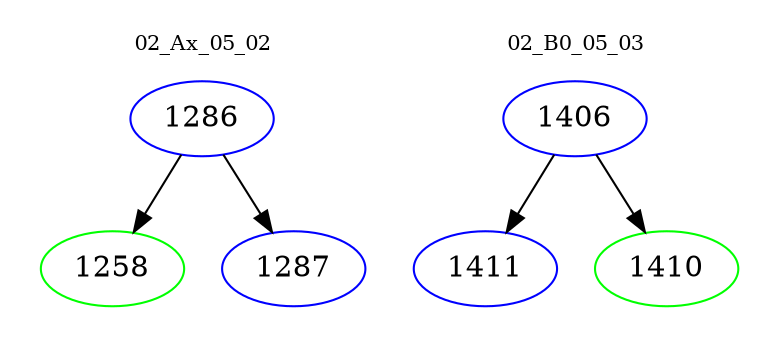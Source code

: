 digraph{
subgraph cluster_0 {
color = white
label = "02_Ax_05_02";
fontsize=10;
T0_1286 [label="1286", color="blue"]
T0_1286 -> T0_1258 [color="black"]
T0_1258 [label="1258", color="green"]
T0_1286 -> T0_1287 [color="black"]
T0_1287 [label="1287", color="blue"]
}
subgraph cluster_1 {
color = white
label = "02_B0_05_03";
fontsize=10;
T1_1406 [label="1406", color="blue"]
T1_1406 -> T1_1411 [color="black"]
T1_1411 [label="1411", color="blue"]
T1_1406 -> T1_1410 [color="black"]
T1_1410 [label="1410", color="green"]
}
}
